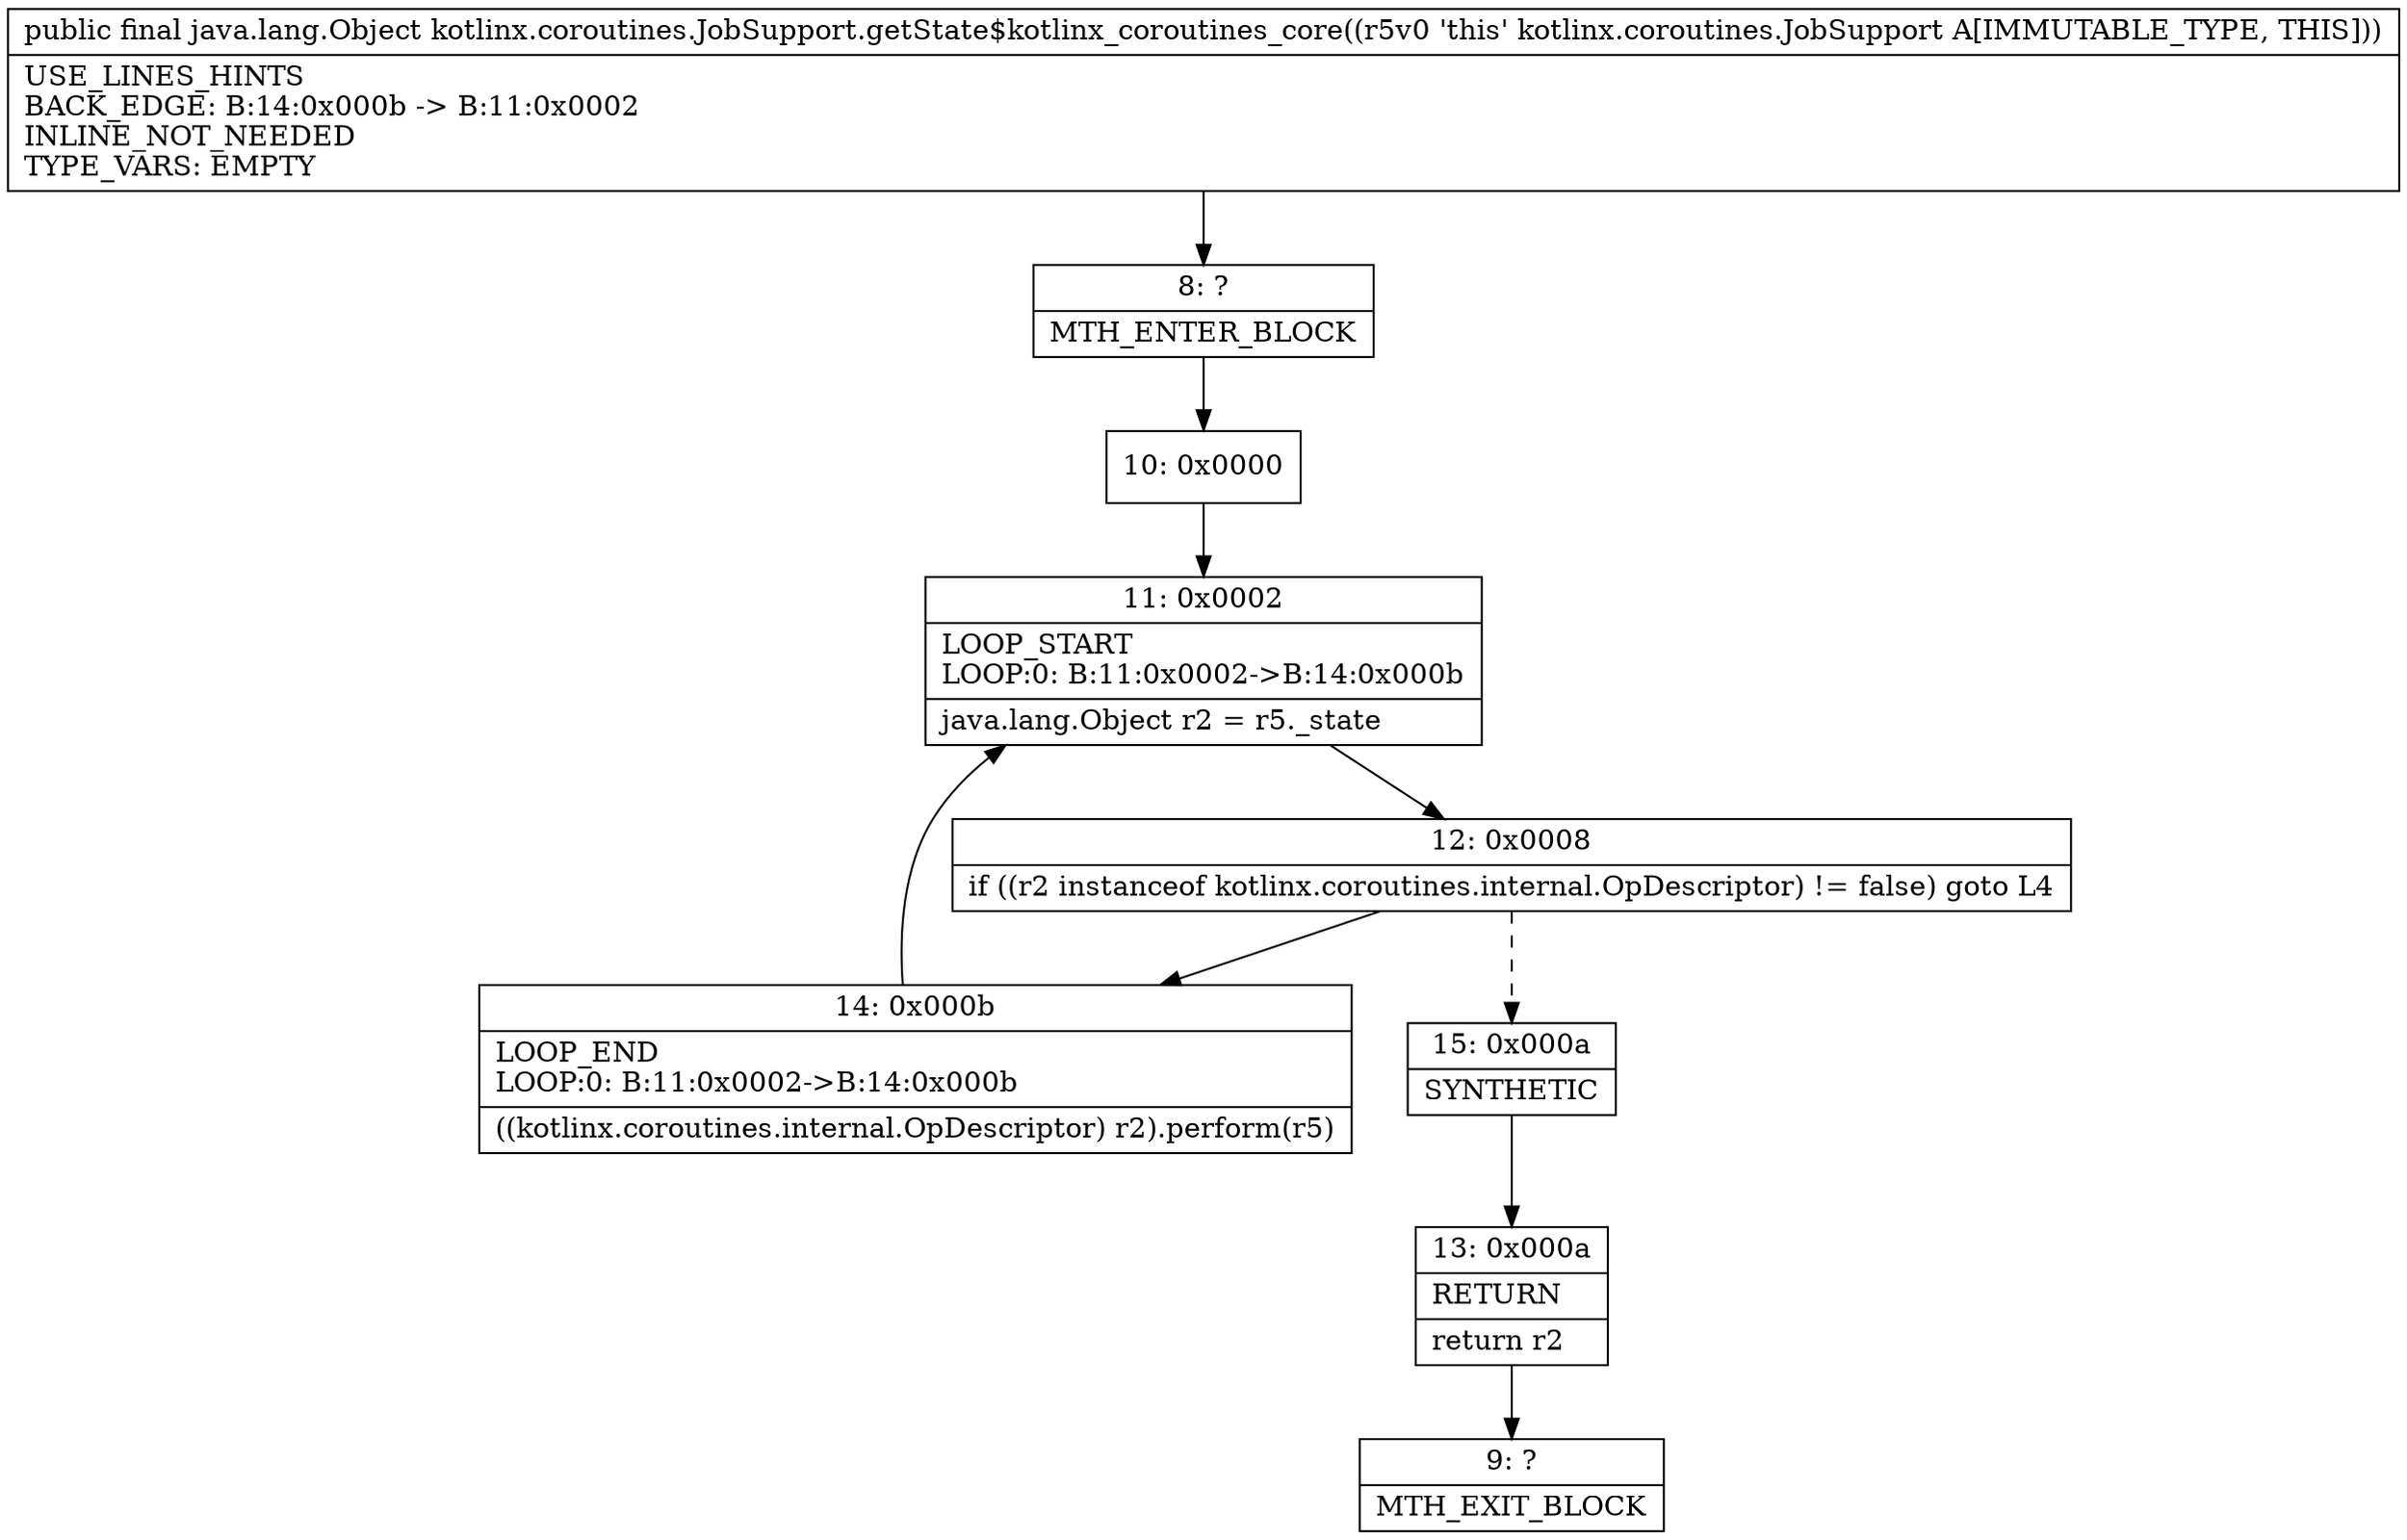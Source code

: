 digraph "CFG forkotlinx.coroutines.JobSupport.getState$kotlinx_coroutines_core()Ljava\/lang\/Object;" {
Node_8 [shape=record,label="{8\:\ ?|MTH_ENTER_BLOCK\l}"];
Node_10 [shape=record,label="{10\:\ 0x0000}"];
Node_11 [shape=record,label="{11\:\ 0x0002|LOOP_START\lLOOP:0: B:11:0x0002\-\>B:14:0x000b\l|java.lang.Object r2 = r5._state\l}"];
Node_12 [shape=record,label="{12\:\ 0x0008|if ((r2 instanceof kotlinx.coroutines.internal.OpDescriptor) != false) goto L4\l}"];
Node_14 [shape=record,label="{14\:\ 0x000b|LOOP_END\lLOOP:0: B:11:0x0002\-\>B:14:0x000b\l|((kotlinx.coroutines.internal.OpDescriptor) r2).perform(r5)\l}"];
Node_15 [shape=record,label="{15\:\ 0x000a|SYNTHETIC\l}"];
Node_13 [shape=record,label="{13\:\ 0x000a|RETURN\l|return r2\l}"];
Node_9 [shape=record,label="{9\:\ ?|MTH_EXIT_BLOCK\l}"];
MethodNode[shape=record,label="{public final java.lang.Object kotlinx.coroutines.JobSupport.getState$kotlinx_coroutines_core((r5v0 'this' kotlinx.coroutines.JobSupport A[IMMUTABLE_TYPE, THIS]))  | USE_LINES_HINTS\lBACK_EDGE: B:14:0x000b \-\> B:11:0x0002\lINLINE_NOT_NEEDED\lTYPE_VARS: EMPTY\l}"];
MethodNode -> Node_8;Node_8 -> Node_10;
Node_10 -> Node_11;
Node_11 -> Node_12;
Node_12 -> Node_14;
Node_12 -> Node_15[style=dashed];
Node_14 -> Node_11;
Node_15 -> Node_13;
Node_13 -> Node_9;
}

